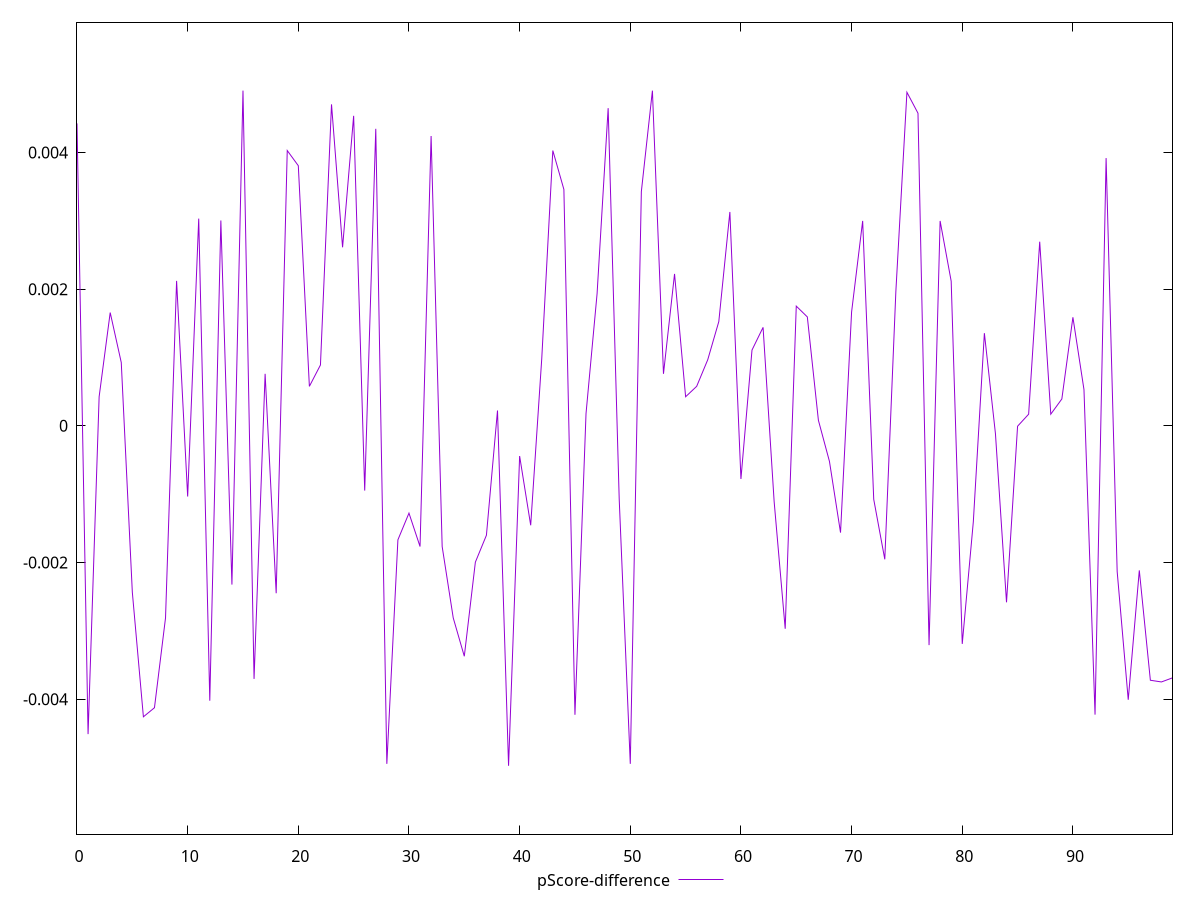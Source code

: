reset

$pScoreDifference <<EOF
0 0.004425415446227432
1 -0.004510764541327039
2 0.0004258515028735532
3 0.0016575675366056197
4 0.0009270097528578658
5 -0.002434639948316053
6 -0.004257081092139348
7 -0.004123992883476979
8 -0.0028095962847262124
9 0.0021211863968166877
10 -0.0010338978401670529
11 0.0030326987060526056
12 -0.004021851500993101
13 0.003004486551922092
14 -0.0023222349618088334
15 0.004904703405631761
16 -0.0037023600015434477
17 0.0007615298832792661
18 -0.002448958553780356
19 0.0040282678149118345
20 0.0038061443856947097
21 0.0005779866364132857
22 0.000890417558862433
23 0.004704056960904368
24 0.002612781446843626
25 0.004536278291040863
26 -0.0009469203839073126
27 0.004346551143630785
28 -0.004945574456880486
29 -0.001667435563821762
30 -0.001277187644540989
31 -0.0017658129521403998
32 0.004240953052483065
33 -0.0017658129521403998
34 -0.0028095962847262124
35 -0.003371215194896582
36 -0.001994741154837665
37 -0.001600308197524103
38 0.00022429562480452692
39 -0.004973697535324617
40 -0.0004415697089100723
41 -0.0014548432618409768
42 0.0009844015954721952
43 0.0040282678149118345
44 0.0034590957351805507
45 -0.004227681821066143
46 0.00017953785201973993
47 0.0019345065743602285
48 0.004648374798713384
49 -0.00107512108179042
50 -0.004945574456880486
51 0.0034275239272620883
52 0.004904703405631428
53 0.0007615298832792661
54 0.0022234242043467356
55 0.000425851502872443
56 0.0005783549294272605
57 0.0009675042277856871
58 0.001525677151545335
59 0.0031297598055541886
60 -0.000777250777699412
61 0.001109227160441928
62 0.0014413085912845514
63 -0.0011071766964362295
64 -0.002969071261725187
65 0.00175177940605864
66 0.0015938739611148778
67 0.00008185267852756084
68 -0.0005206454911539371
69 -0.0015620909142909922
70 0.001665831251575156
71 0.0029986215463282395
72 -0.00107512108179042
73 -0.0019528871743108023
74 0.001966229046609369
75 0.004880932490520573
76 0.004574404344129368
77 -0.003208348370547509
78 0.0029982565389008453
79 0.002116126319146261
80 -0.003190341436299926
81 -0.0014044331828098056
82 0.001356257321864618
83 -0.00011479689885718347
84 -0.0025819640546361766
85 -0.000005101268466090048
86 0.00017066586549108198
87 0.002694026283194373
88 0.00017066586549108198
89 0.0003935540110554525
90 0.0015887968458009327
91 0.0005306949804643191
92 -0.004225110856830749
93 0.0039175349038543805
94 -0.002130279332467344
95 -0.004007594612049137
96 -0.0021143580674430895
97 -0.0037221897875868715
98 -0.003746969954420254
99 -0.0036872179724467546
EOF

set key outside below
set xrange [0:99]
set yrange [-0.005973697535324617:0.005904703405631761]
set trange [-0.005973697535324617:0.005904703405631761]
set terminal svg size 640, 500 enhanced background rgb 'white'
set output "reprap/total-blocking-time/samples/pages/pScore-difference/values.svg"

plot $pScoreDifference title "pScore-difference" with line

reset
